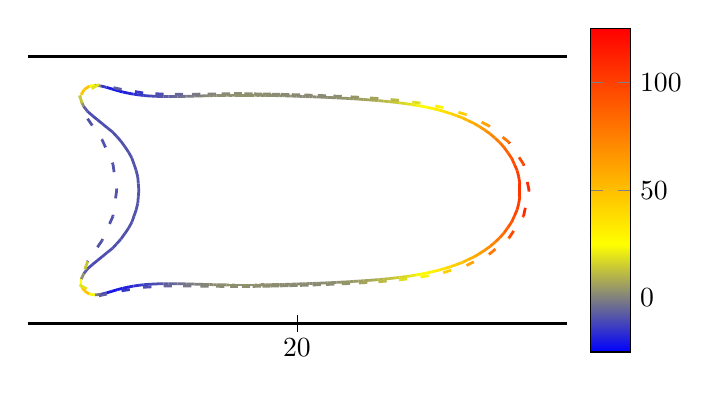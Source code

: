 \begin{tikzpicture}[scale=1.0]

\begin{axis}[
  hide axis,
  axis equal image,
  xmin = +15,
  xmax = +25,
  ymin = -3.0,
  ymax = +3.0,
  xtick = \empty,
  ytick = \empty,
  colorbar,
]

\addplot[line width=1pt,mesh,point meta=explicit,point meta min = -25, point meta max = 125]coordinates{
(1.933e+01,1.756e+00) [3.209e+00]
(1.929e+01,1.757e+00) [3.274e+00]
(1.925e+01,1.757e+00) [3.32e+00]
(1.92e+01,1.758e+00) [3.378e+00]
(1.916e+01,1.758e+00) [3.414e+00]
(1.912e+01,1.758e+00) [3.463e+00]
(1.908e+01,1.758e+00) [3.486e+00]
(1.903e+01,1.758e+00) [3.519e+00]
(1.899e+01,1.758e+00) [3.523e+00]
(1.894e+01,1.758e+00) [3.532e+00]
(1.889e+01,1.758e+00) [3.506e+00]
(1.884e+01,1.758e+00) [3.478e+00]
(1.879e+01,1.757e+00) [3.409e+00]
(1.873e+01,1.757e+00) [3.329e+00]
(1.868e+01,1.756e+00) [3.199e+00]
(1.862e+01,1.755e+00) [3.049e+00]
(1.856e+01,1.754e+00) [2.839e+00]
(1.85e+01,1.753e+00) [2.599e+00]
(1.844e+01,1.752e+00) [2.289e+00]
(1.837e+01,1.75e+00) [1.937e+00]
(1.83e+01,1.748e+00) [1.503e+00]
(1.823e+01,1.746e+00) [1.015e+00]
(1.816e+01,1.744e+00) [4.312e-01]
(1.809e+01,1.742e+00) [-2.204e-01]
(1.801e+01,1.74e+00) [-9.809e-01]
(1.794e+01,1.738e+00) [-1.819e+00]
(1.786e+01,1.736e+00) [-2.772e+00]
(1.778e+01,1.735e+00) [-3.803e+00]
(1.769e+01,1.734e+00) [-4.944e+00]
(1.761e+01,1.733e+00) [-6.153e+00]
(1.752e+01,1.734e+00) [-7.46e+00]
(1.743e+01,1.736e+00) [-8.818e+00]
(1.734e+01,1.74e+00) [-1.026e+01]
(1.725e+01,1.745e+00) [-1.174e+01]
(1.715e+01,1.753e+00) [-1.328e+01]
(1.706e+01,1.764e+00) [-1.483e+01]
(1.696e+01,1.778e+00) [-1.64e+01]
(1.686e+01,1.797e+00) [-1.792e+01]
(1.676e+01,1.819e+00) [-1.932e+01]
(1.666e+01,1.845e+00) [-2.033e+01]
(1.656e+01,1.875e+00) [-2.042e+01]
(1.646e+01,1.905e+00) [-1.809e+01]
(1.636e+01,1.93e+00) [-1.011e+01]
(1.625e+01,1.942e+00) [8.828e+00]
(1.614e+01,1.925e+00) [3.841e+01]
(1.605e+01,1.866e+00) [5.587e+01]
(1.599e+01,1.767e+00) [3.9e+01]
(1.599e+01,1.654e+00) [1.116e+01]
(1.604e+01,1.548e+00) [-4.506e+00]
(1.611e+01,1.458e+00) [-9.673e+00]
(1.62e+01,1.379e+00) [-1.065e+01]
(1.629e+01,1.306e+00) [-1.04e+01]
(1.638e+01,1.233e+00) [-9.964e+00]
(1.647e+01,1.159e+00) [-9.57e+00]
(1.657e+01,1.08e+00) [-9.293e+00]
(1.665e+01,9.949e-01) [-9.094e+00]
(1.673e+01,9.039e-01) [-8.969e+00]
(1.68e+01,8.067e-01) [-8.888e+00]
(1.687e+01,7.035e-01) [-8.843e+00]
(1.693e+01,5.95e-01) [-8.82e+00]
(1.697e+01,4.818e-01) [-8.81e+00]
(1.701e+01,3.648e-01) [-8.81e+00]
(1.704e+01,2.448e-01) [-8.811e+00]
(1.705e+01,1.229e-01) [-8.816e+00]
(1.706e+01,-2.905e-09) [-8.815e+00]
(1.705e+01,-1.229e-01) [-8.816e+00]
(1.704e+01,-2.448e-01) [-8.811e+00]
(1.701e+01,-3.648e-01) [-8.81e+00]
(1.697e+01,-4.818e-01) [-8.81e+00]
(1.693e+01,-5.95e-01) [-8.82e+00]
(1.687e+01,-7.035e-01) [-8.843e+00]
(1.68e+01,-8.067e-01) [-8.888e+00]
(1.673e+01,-9.039e-01) [-8.969e+00]
(1.665e+01,-9.949e-01) [-9.094e+00]
(1.657e+01,-1.08e+00) [-9.293e+00]
(1.647e+01,-1.159e+00) [-9.57e+00]
(1.638e+01,-1.233e+00) [-9.964e+00]
(1.629e+01,-1.306e+00) [-1.04e+01]
(1.62e+01,-1.379e+00) [-1.065e+01]
(1.611e+01,-1.458e+00) [-9.673e+00]
(1.604e+01,-1.548e+00) [-4.506e+00]
(1.599e+01,-1.654e+00) [1.116e+01]
(1.599e+01,-1.767e+00) [3.9e+01]
(1.605e+01,-1.866e+00) [5.587e+01]
(1.614e+01,-1.925e+00) [3.841e+01]
(1.625e+01,-1.942e+00) [8.828e+00]
(1.636e+01,-1.93e+00) [-1.011e+01]
(1.646e+01,-1.905e+00) [-1.809e+01]
(1.656e+01,-1.875e+00) [-2.042e+01]
(1.666e+01,-1.845e+00) [-2.033e+01]
(1.676e+01,-1.819e+00) [-1.932e+01]
(1.686e+01,-1.797e+00) [-1.792e+01]
(1.696e+01,-1.778e+00) [-1.64e+01]
(1.706e+01,-1.764e+00) [-1.483e+01]
(1.715e+01,-1.753e+00) [-1.328e+01]
(1.725e+01,-1.745e+00) [-1.174e+01]
(1.734e+01,-1.74e+00) [-1.026e+01]
(1.743e+01,-1.736e+00) [-8.818e+00]
(1.752e+01,-1.734e+00) [-7.46e+00]
(1.761e+01,-1.733e+00) [-6.153e+00]
(1.769e+01,-1.734e+00) [-4.944e+00]
(1.778e+01,-1.735e+00) [-3.803e+00]
(1.786e+01,-1.736e+00) [-2.772e+00]
(1.794e+01,-1.738e+00) [-1.819e+00]
(1.801e+01,-1.74e+00) [-9.809e-01]
(1.809e+01,-1.742e+00) [-2.204e-01]
(1.816e+01,-1.744e+00) [4.312e-01]
(1.823e+01,-1.746e+00) [1.015e+00]
(1.83e+01,-1.748e+00) [1.503e+00]
(1.837e+01,-1.75e+00) [1.937e+00]
(1.844e+01,-1.752e+00) [2.289e+00]
(1.85e+01,-1.753e+00) [2.599e+00]
(1.856e+01,-1.754e+00) [2.839e+00]
(1.862e+01,-1.755e+00) [3.049e+00]
(1.868e+01,-1.756e+00) [3.199e+00]
(1.873e+01,-1.757e+00) [3.329e+00]
(1.879e+01,-1.757e+00) [3.409e+00]
(1.884e+01,-1.758e+00) [3.478e+00]
(1.889e+01,-1.758e+00) [3.506e+00]
(1.894e+01,-1.758e+00) [3.532e+00]
(1.899e+01,-1.758e+00) [3.523e+00]
(1.903e+01,-1.758e+00) [3.519e+00]
(1.908e+01,-1.758e+00) [3.486e+00]
(1.912e+01,-1.758e+00) [3.463e+00]
(1.916e+01,-1.758e+00) [3.414e+00]
(1.92e+01,-1.758e+00) [3.378e+00]
(1.925e+01,-1.757e+00) [3.32e+00]
(1.929e+01,-1.757e+00) [3.274e+00]
(1.933e+01,-1.756e+00) [3.209e+00]
(1.937e+01,-1.756e+00) [3.156e+00]
(1.941e+01,-1.755e+00) [3.085e+00]
(1.945e+01,-1.754e+00) [3.027e+00]
(1.949e+01,-1.753e+00) [2.952e+00]
(1.953e+01,-1.752e+00) [2.888e+00]
(1.958e+01,-1.752e+00) [2.809e+00]
(1.962e+01,-1.75e+00) [2.741e+00]
(1.967e+01,-1.749e+00) [2.662e+00]
(1.972e+01,-1.748e+00) [2.593e+00]
(1.976e+01,-1.747e+00) [2.516e+00]
(1.982e+01,-1.746e+00) [2.451e+00]
(1.987e+01,-1.744e+00) [2.382e+00]
(1.992e+01,-1.742e+00) [2.328e+00]
(1.998e+01,-1.74e+00) [2.276e+00]
(2.003e+01,-1.738e+00) [2.242e+00]
(2.009e+01,-1.736e+00) [2.216e+00]
(2.015e+01,-1.734e+00) [2.212e+00]
(2.022e+01,-1.732e+00) [2.224e+00]
(2.028e+01,-1.729e+00) [2.262e+00]
(2.035e+01,-1.727e+00) [2.323e+00]
(2.042e+01,-1.724e+00) [2.418e+00]
(2.049e+01,-1.721e+00) [2.544e+00]
(2.056e+01,-1.717e+00) [2.714e+00]
(2.064e+01,-1.714e+00) [2.927e+00]
(2.072e+01,-1.71e+00) [3.197e+00]
(2.079e+01,-1.706e+00) [3.525e+00]
(2.088e+01,-1.702e+00) [3.924e+00]
(2.096e+01,-1.697e+00) [4.398e+00]
(2.104e+01,-1.692e+00) [4.958e+00]
(2.113e+01,-1.686e+00) [5.61e+00]
(2.122e+01,-1.68e+00) [6.367e+00]
(2.131e+01,-1.674e+00) [7.236e+00]
(2.14e+01,-1.666e+00) [8.232e+00]
(2.15e+01,-1.659e+00) [9.366e+00]
(2.159e+01,-1.65e+00) [1.065e+01]
(2.169e+01,-1.64e+00) [1.21e+01]
(2.179e+01,-1.629e+00) [1.373e+01]
(2.189e+01,-1.617e+00) [1.555e+01]
(2.199e+01,-1.604e+00) [1.756e+01]
(2.21e+01,-1.589e+00) [1.979e+01]
(2.22e+01,-1.572e+00) [2.223e+01]
(2.231e+01,-1.553e+00) [2.49e+01]
(2.241e+01,-1.532e+00) [2.779e+01]
(2.252e+01,-1.508e+00) [3.09e+01]
(2.263e+01,-1.481e+00) [3.423e+01]
(2.273e+01,-1.451e+00) [3.776e+01]
(2.284e+01,-1.417e+00) [4.149e+01]
(2.295e+01,-1.379e+00) [4.538e+01]
(2.306e+01,-1.337e+00) [4.942e+01]
(2.316e+01,-1.289e+00) [5.357e+01]
(2.327e+01,-1.237e+00) [5.781e+01]
(2.337e+01,-1.178e+00) [6.213e+01]
(2.347e+01,-1.113e+00) [6.649e+01]
(2.357e+01,-1.042e+00) [7.089e+01]
(2.366e+01,-9.649e-01) [7.531e+01]
(2.375e+01,-8.805e-01) [7.974e+01]
(2.383e+01,-7.893e-01) [8.413e+01]
(2.39e+01,-6.915e-01) [8.843e+01]
(2.397e+01,-5.874e-01) [9.253e+01]
(2.402e+01,-4.777e-01) [9.629e+01]
(2.407e+01,-3.629e-01) [9.953e+01]
(2.41e+01,-2.443e-01) [1.02e+02]
(2.412e+01,-1.228e-01) [1.036e+02]
(2.412e+01,3.075e-09) [1.042e+02]
(2.412e+01,1.228e-01) [1.036e+02]
(2.41e+01,2.443e-01) [1.02e+02]
(2.407e+01,3.629e-01) [9.953e+01]
(2.402e+01,4.777e-01) [9.629e+01]
(2.397e+01,5.874e-01) [9.253e+01]
(2.39e+01,6.915e-01) [8.843e+01]
(2.383e+01,7.893e-01) [8.413e+01]
(2.375e+01,8.805e-01) [7.974e+01]
(2.366e+01,9.649e-01) [7.531e+01]
(2.357e+01,1.042e+00) [7.089e+01]
(2.347e+01,1.113e+00) [6.649e+01]
(2.337e+01,1.178e+00) [6.213e+01]
(2.327e+01,1.237e+00) [5.781e+01]
(2.316e+01,1.289e+00) [5.357e+01]
(2.306e+01,1.337e+00) [4.942e+01]
(2.295e+01,1.379e+00) [4.538e+01]
(2.284e+01,1.417e+00) [4.149e+01]
(2.273e+01,1.451e+00) [3.776e+01]
(2.263e+01,1.481e+00) [3.423e+01]
(2.252e+01,1.508e+00) [3.09e+01]
(2.241e+01,1.532e+00) [2.779e+01]
(2.231e+01,1.553e+00) [2.49e+01]
(2.22e+01,1.572e+00) [2.223e+01]
(2.21e+01,1.589e+00) [1.979e+01]
(2.199e+01,1.604e+00) [1.756e+01]
(2.189e+01,1.617e+00) [1.555e+01]
(2.179e+01,1.629e+00) [1.373e+01]
(2.169e+01,1.64e+00) [1.21e+01]
(2.159e+01,1.65e+00) [1.065e+01]
(2.15e+01,1.659e+00) [9.366e+00]
(2.14e+01,1.666e+00) [8.232e+00]
(2.131e+01,1.674e+00) [7.236e+00]
(2.122e+01,1.68e+00) [6.367e+00]
(2.113e+01,1.686e+00) [5.61e+00]
(2.104e+01,1.692e+00) [4.958e+00]
(2.096e+01,1.697e+00) [4.398e+00]
(2.088e+01,1.702e+00) [3.924e+00]
(2.079e+01,1.706e+00) [3.525e+00]
(2.072e+01,1.71e+00) [3.197e+00]
(2.064e+01,1.714e+00) [2.927e+00]
(2.056e+01,1.717e+00) [2.714e+00]
(2.049e+01,1.721e+00) [2.544e+00]
(2.042e+01,1.724e+00) [2.418e+00]
(2.035e+01,1.727e+00) [2.323e+00]
(2.028e+01,1.729e+00) [2.262e+00]
(2.022e+01,1.732e+00) [2.224e+00]
(2.015e+01,1.734e+00) [2.212e+00]
(2.009e+01,1.736e+00) [2.216e+00]
(2.003e+01,1.738e+00) [2.242e+00]
(1.998e+01,1.74e+00) [2.276e+00]
(1.992e+01,1.742e+00) [2.328e+00]
(1.987e+01,1.744e+00) [2.382e+00]
(1.982e+01,1.746e+00) [2.451e+00]
(1.976e+01,1.747e+00) [2.516e+00]
(1.972e+01,1.748e+00) [2.593e+00]
(1.967e+01,1.749e+00) [2.662e+00]
(1.962e+01,1.75e+00) [2.741e+00]
(1.958e+01,1.752e+00) [2.809e+00]
(1.953e+01,1.752e+00) [2.888e+00]
(1.949e+01,1.753e+00) [2.952e+00]
(1.945e+01,1.754e+00) [3.027e+00]
(1.941e+01,1.755e+00) [3.085e+00]
(1.937e+01,1.756e+00) [3.156e+00]
(1.933e+01,1.756e+00) [3.209e+00]
};

\addplot[line width=1pt,loosely dashed,mesh,point meta=explicit,point meta min = -25, point meta max = 125]coordinates{
(1.951e+01,1.779e+00) [2.45e+00]
(1.935e+01,1.782e+00) [2.636e+00]
(1.917e+01,1.784e+00) [2.78e+00]
(1.897e+01,1.785e+00) [2.814e+00]
(1.875e+01,1.785e+00) [2.566e+00]
(1.849e+01,1.783e+00) [1.748e+00]
(1.82e+01,1.779e+00) [4.27e-02]
(1.788e+01,1.775e+00) [-2.927e+00]
(1.752e+01,1.778e+00) [-7.295e+00]
(1.714e+01,1.801e+00) [-1.25e+01]
(1.674e+01,1.866e+00) [-1.661e+01]
(1.632e+01,1.958e+00) [2.739e+00]
(1.596e+01,1.754e+00) [3.616e+01]
(1.611e+01,1.324e+00) [-8.853e+00]
(1.638e+01,9.314e-01) [-9.06e+00]
(1.658e+01,4.854e-01) [-8.716e+00]
(1.665e+01,-9.997e-10) [-8.639e+00]
(1.658e+01,-4.854e-01) [-8.716e+00]
(1.638e+01,-9.314e-01) [-9.06e+00]
(1.611e+01,-1.324e+00) [-8.853e+00]
(1.596e+01,-1.754e+00) [3.616e+01]
(1.632e+01,-1.958e+00) [2.739e+00]
(1.674e+01,-1.866e+00) [-1.661e+01]
(1.714e+01,-1.801e+00) [-1.25e+01]
(1.752e+01,-1.778e+00) [-7.295e+00]
(1.788e+01,-1.775e+00) [-2.927e+00]
(1.82e+01,-1.779e+00) [4.27e-02]
(1.849e+01,-1.783e+00) [1.748e+00]
(1.875e+01,-1.785e+00) [2.566e+00]
(1.897e+01,-1.785e+00) [2.814e+00]
(1.917e+01,-1.784e+00) [2.78e+00]
(1.935e+01,-1.782e+00) [2.636e+00]
(1.951e+01,-1.779e+00) [2.45e+00]
(1.968e+01,-1.775e+00) [2.245e+00]
(1.985e+01,-1.771e+00) [2.048e+00]
(2.005e+01,-1.766e+00) [1.92e+00]
(2.028e+01,-1.758e+00) [1.964e+00]
(2.053e+01,-1.749e+00) [2.325e+00]
(2.082e+01,-1.737e+00) [3.263e+00]
(2.114e+01,-1.721e+00) [5.18e+00]
(2.15e+01,-1.698e+00) [8.611e+00]
(2.188e+01,-1.665e+00) [1.432e+01]
(2.228e+01,-1.613e+00) [2.313e+01]
(2.27e+01,-1.53e+00) [3.565e+01]
(2.313e+01,-1.397e+00) [5.158e+01]
(2.355e+01,-1.19e+00) [6.946e+01]
(2.392e+01,-8.856e-01) [8.767e+01]
(2.419e+01,-4.785e-01) [1.043e+02]
(2.429e+01,1.061e-09) [1.12e+02]
(2.419e+01,4.785e-01) [1.043e+02]
(2.392e+01,8.856e-01) [8.767e+01]
(2.355e+01,1.19e+00) [6.946e+01]
(2.313e+01,1.397e+00) [5.158e+01]
(2.27e+01,1.53e+00) [3.565e+01]
(2.228e+01,1.613e+00) [2.313e+01]
(2.188e+01,1.665e+00) [1.432e+01]
(2.15e+01,1.698e+00) [8.611e+00]
(2.114e+01,1.721e+00) [5.18e+00]
(2.082e+01,1.737e+00) [3.263e+00]
(2.053e+01,1.749e+00) [2.325e+00]
(2.028e+01,1.758e+00) [1.964e+00]
(2.005e+01,1.766e+00) [1.92e+00]
(1.985e+01,1.771e+00) [2.048e+00]
(1.968e+01,1.775e+00) [2.245e+00]
(1.951e+01,1.779e+00) [2.45e+00]
};

\addplot[black,line width=1pt] coordinates{
  (+15,-2.47)
  (+25,-2.47)
};

\addplot[black,line width=1pt] coordinates{
  (+15,+2.47)
  (+25,+2.47)
};

\addplot[black,line width=0.2pt] coordinates{
  (+20,-2.32)
  (+20,-2.62)
};

\end{axis}

\node at (3.42,0.05) {$20$};


\end{tikzpicture}
